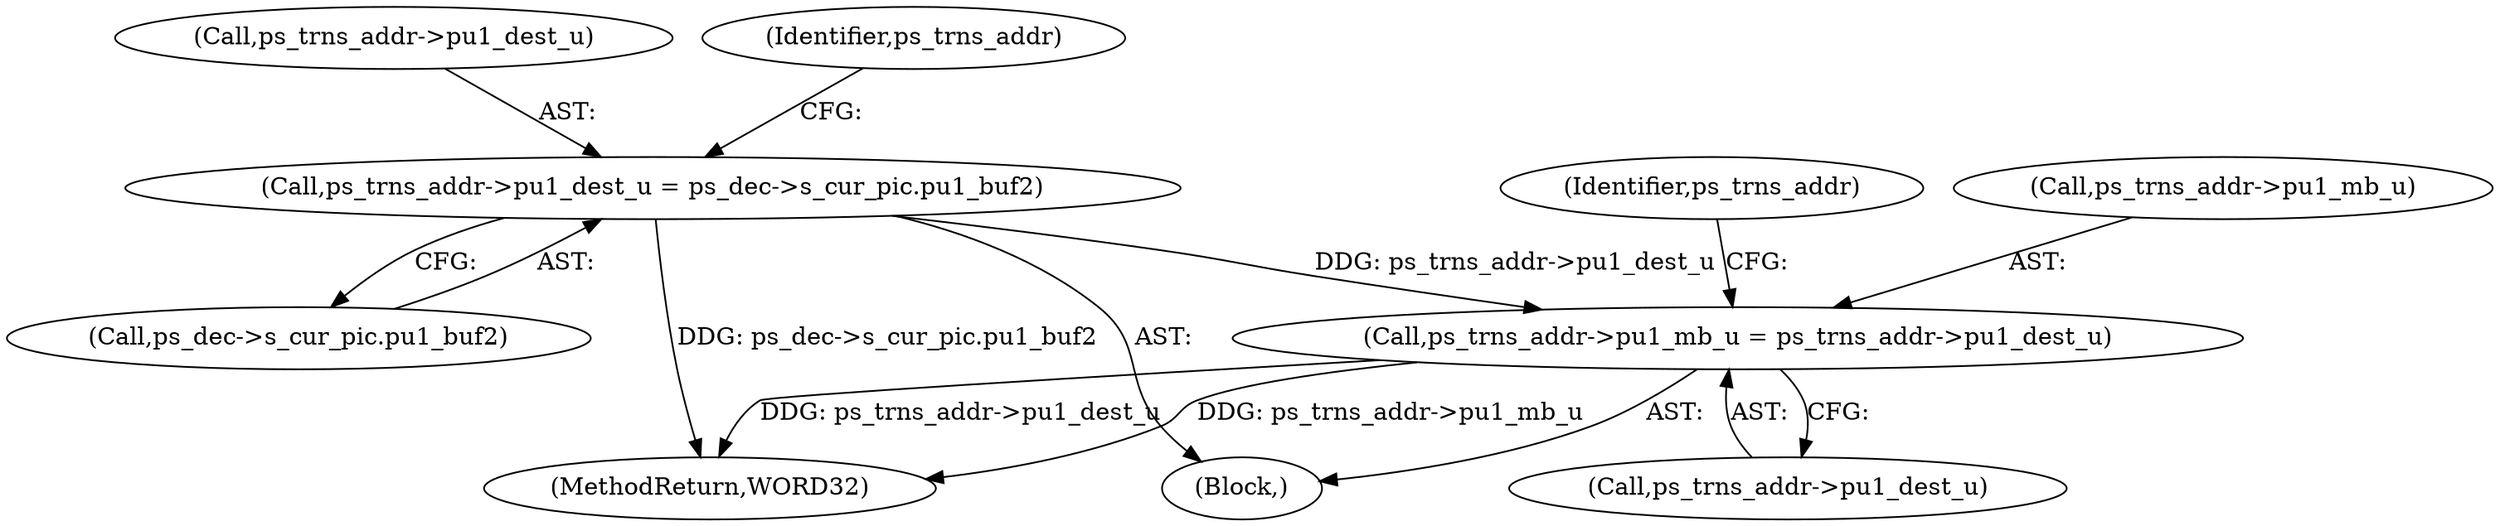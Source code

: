 digraph "0_Android_6c327afb263837bc90760c55c6605b26161a4eb9_0@pointer" {
"1002202" [label="(Call,ps_trns_addr->pu1_mb_u = ps_trns_addr->pu1_dest_u)"];
"1002177" [label="(Call,ps_trns_addr->pu1_dest_u = ps_dec->s_cur_pic.pu1_buf2)"];
"1002203" [label="(Call,ps_trns_addr->pu1_mb_u)"];
"1002120" [label="(Block,)"];
"1002178" [label="(Call,ps_trns_addr->pu1_dest_u)"];
"1002202" [label="(Call,ps_trns_addr->pu1_mb_u = ps_trns_addr->pu1_dest_u)"];
"1002206" [label="(Call,ps_trns_addr->pu1_dest_u)"];
"1002211" [label="(Identifier,ps_trns_addr)"];
"1002181" [label="(Call,ps_dec->s_cur_pic.pu1_buf2)"];
"1002177" [label="(Call,ps_trns_addr->pu1_dest_u = ps_dec->s_cur_pic.pu1_buf2)"];
"1002188" [label="(Identifier,ps_trns_addr)"];
"1002606" [label="(MethodReturn,WORD32)"];
"1002202" -> "1002120"  [label="AST: "];
"1002202" -> "1002206"  [label="CFG: "];
"1002203" -> "1002202"  [label="AST: "];
"1002206" -> "1002202"  [label="AST: "];
"1002211" -> "1002202"  [label="CFG: "];
"1002202" -> "1002606"  [label="DDG: ps_trns_addr->pu1_dest_u"];
"1002202" -> "1002606"  [label="DDG: ps_trns_addr->pu1_mb_u"];
"1002177" -> "1002202"  [label="DDG: ps_trns_addr->pu1_dest_u"];
"1002177" -> "1002120"  [label="AST: "];
"1002177" -> "1002181"  [label="CFG: "];
"1002178" -> "1002177"  [label="AST: "];
"1002181" -> "1002177"  [label="AST: "];
"1002188" -> "1002177"  [label="CFG: "];
"1002177" -> "1002606"  [label="DDG: ps_dec->s_cur_pic.pu1_buf2"];
}
